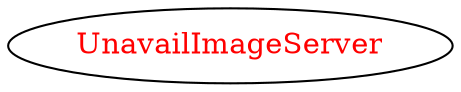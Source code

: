 digraph dependencyGraph {
 concentrate=true;
 ranksep="2.0";
 rankdir="LR"; 
 splines="ortho";
"UnavailImageServer" [fontcolor="red"];
}